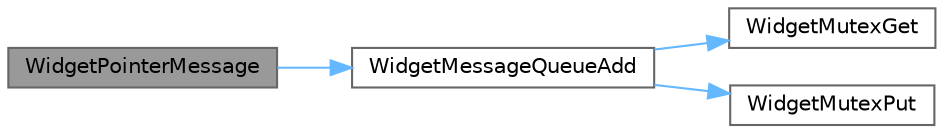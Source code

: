 digraph "WidgetPointerMessage"
{
 // LATEX_PDF_SIZE
  bgcolor="transparent";
  edge [fontname=Helvetica,fontsize=10,labelfontname=Helvetica,labelfontsize=10];
  node [fontname=Helvetica,fontsize=10,shape=box,height=0.2,width=0.4];
  rankdir="LR";
  Node1 [id="Node000001",label="WidgetPointerMessage",height=0.2,width=0.4,color="gray40", fillcolor="grey60", style="filled", fontcolor="black",tooltip=" "];
  Node1 -> Node2 [id="edge1_Node000001_Node000002",color="steelblue1",style="solid",tooltip=" "];
  Node2 [id="Node000002",label="WidgetMessageQueueAdd",height=0.2,width=0.4,color="grey40", fillcolor="white", style="filled",URL="$group__widget__api.html#ga2228f100e90bcd3792a08a4522cae82f",tooltip=" "];
  Node2 -> Node3 [id="edge2_Node000002_Node000003",color="steelblue1",style="solid",tooltip=" "];
  Node3 [id="Node000003",label="WidgetMutexGet",height=0.2,width=0.4,color="grey40", fillcolor="white", style="filled",URL="$group__widget__api.html#ga0676dd7399702b4f422d449cc0d13735",tooltip=" "];
  Node2 -> Node4 [id="edge3_Node000002_Node000004",color="steelblue1",style="solid",tooltip=" "];
  Node4 [id="Node000004",label="WidgetMutexPut",height=0.2,width=0.4,color="grey40", fillcolor="white", style="filled",URL="$group__widget__api.html#ga68f09caedd837470422ad3b103a611a0",tooltip=" "];
}
